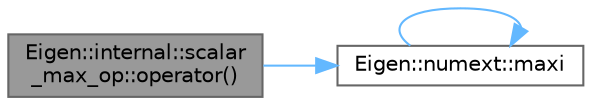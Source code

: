 digraph "Eigen::internal::scalar_max_op::operator()"
{
 // LATEX_PDF_SIZE
  bgcolor="transparent";
  edge [fontname=Helvetica,fontsize=10,labelfontname=Helvetica,labelfontsize=10];
  node [fontname=Helvetica,fontsize=10,shape=box,height=0.2,width=0.4];
  rankdir="LR";
  Node1 [id="Node000001",label="Eigen::internal::scalar\l_max_op::operator()",height=0.2,width=0.4,color="gray40", fillcolor="grey60", style="filled", fontcolor="black",tooltip=" "];
  Node1 -> Node2 [id="edge3_Node000001_Node000002",color="steelblue1",style="solid",tooltip=" "];
  Node2 [id="Node000002",label="Eigen::numext::maxi",height=0.2,width=0.4,color="grey40", fillcolor="white", style="filled",URL="$namespace_eigen_1_1numext.html#a29d502349f2ec9897c808e65e0f96eb4",tooltip=" "];
  Node2 -> Node2 [id="edge4_Node000002_Node000002",color="steelblue1",style="solid",tooltip=" "];
}
